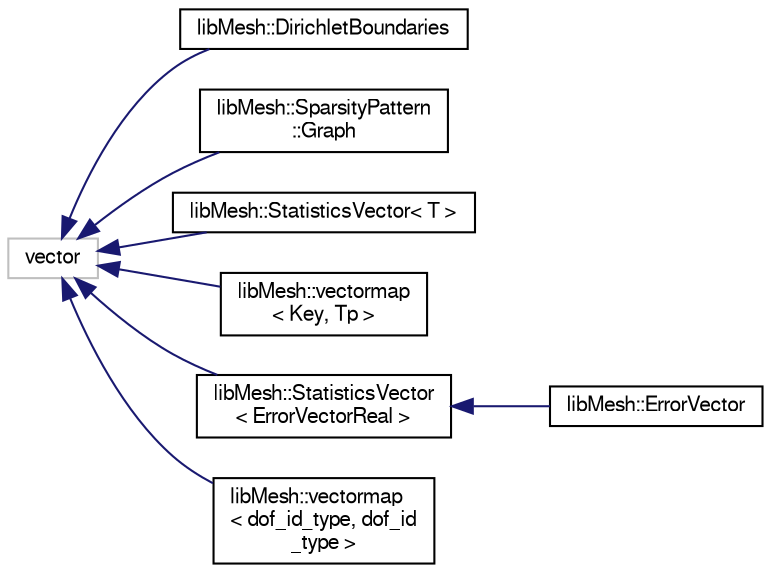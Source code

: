 digraph "Graphical Class Hierarchy"
{
  edge [fontname="FreeSans",fontsize="10",labelfontname="FreeSans",labelfontsize="10"];
  node [fontname="FreeSans",fontsize="10",shape=record];
  rankdir="LR";
  Node1 [label="vector",height=0.2,width=0.4,color="grey75", fillcolor="white", style="filled"];
  Node1 -> Node2 [dir="back",color="midnightblue",fontsize="10",style="solid",fontname="FreeSans"];
  Node2 [label="libMesh::DirichletBoundaries",height=0.2,width=0.4,color="black", fillcolor="white", style="filled",URL="$classlibMesh_1_1DirichletBoundaries.html"];
  Node1 -> Node3 [dir="back",color="midnightblue",fontsize="10",style="solid",fontname="FreeSans"];
  Node3 [label="libMesh::SparsityPattern\l::Graph",height=0.2,width=0.4,color="black", fillcolor="white", style="filled",URL="$classlibMesh_1_1SparsityPattern_1_1Graph.html"];
  Node1 -> Node4 [dir="back",color="midnightblue",fontsize="10",style="solid",fontname="FreeSans"];
  Node4 [label="libMesh::StatisticsVector\< T \>",height=0.2,width=0.4,color="black", fillcolor="white", style="filled",URL="$classlibMesh_1_1StatisticsVector.html"];
  Node1 -> Node5 [dir="back",color="midnightblue",fontsize="10",style="solid",fontname="FreeSans"];
  Node5 [label="libMesh::vectormap\l\< Key, Tp \>",height=0.2,width=0.4,color="black", fillcolor="white", style="filled",URL="$classlibMesh_1_1vectormap.html"];
  Node1 -> Node6 [dir="back",color="midnightblue",fontsize="10",style="solid",fontname="FreeSans"];
  Node6 [label="libMesh::StatisticsVector\l\< ErrorVectorReal \>",height=0.2,width=0.4,color="black", fillcolor="white", style="filled",URL="$classlibMesh_1_1StatisticsVector.html"];
  Node6 -> Node7 [dir="back",color="midnightblue",fontsize="10",style="solid",fontname="FreeSans"];
  Node7 [label="libMesh::ErrorVector",height=0.2,width=0.4,color="black", fillcolor="white", style="filled",URL="$classlibMesh_1_1ErrorVector.html"];
  Node1 -> Node8 [dir="back",color="midnightblue",fontsize="10",style="solid",fontname="FreeSans"];
  Node8 [label="libMesh::vectormap\l\< dof_id_type, dof_id\l_type \>",height=0.2,width=0.4,color="black", fillcolor="white", style="filled",URL="$classlibMesh_1_1vectormap.html"];
}

